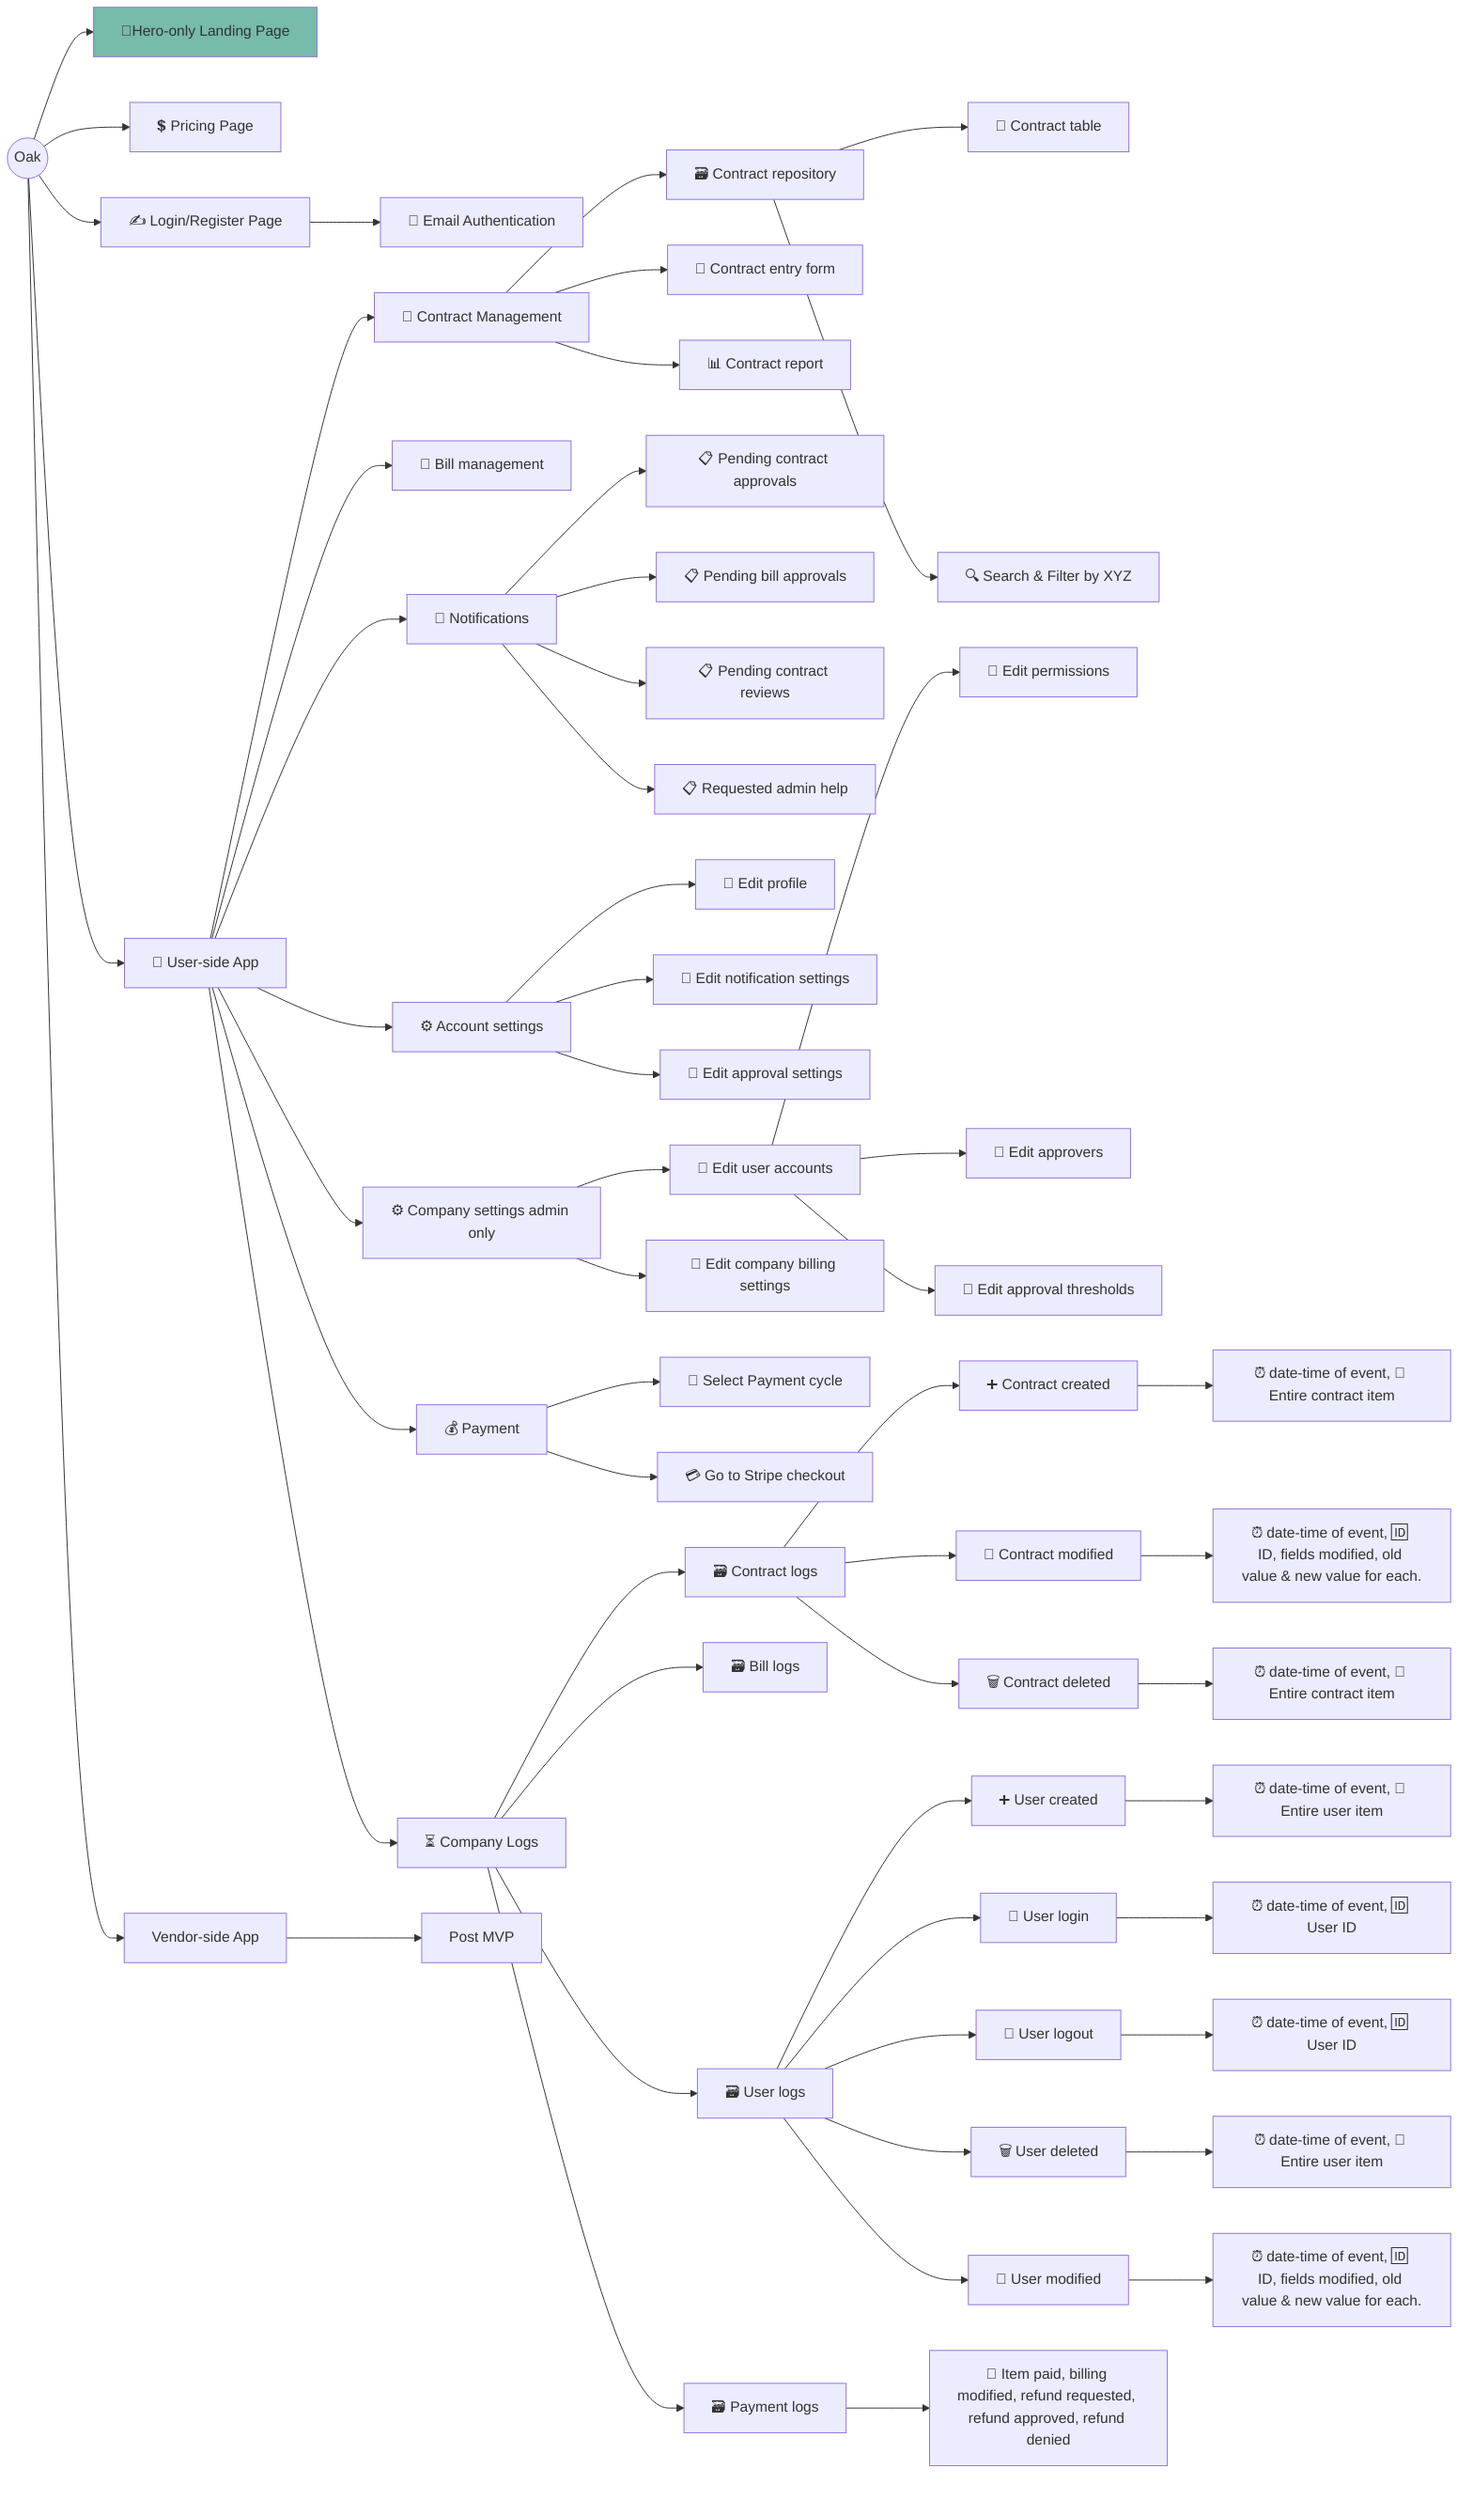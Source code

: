 graph LR
    A((Oak))
    A --> B["👋Hero-only Landing Page"]:::og
    A --> C["💲 Pricing Page"]
    A --> D["✍️ Login/Register Page"]
    D --> E["📧 Email Authentication"]
    A --> F["📱 User-side App"]
    F --> G["💼 Contract Management"]
    G --> H["🗃️ Contract repository"]
    H --> I["📑 Contract table"]
    H --> J["🔍 Search & Filter by XYZ"]
    G --> K["📝 Contract entry form"]
    G --> L["📊 Contract report"]
    F --> M["📝 Bill management"]
    F --> N["📩 Notifications"]
    N --> O["📋 Pending contract approvals"]
    N --> P["📋 Pending bill approvals"]
    N --> Q["📋 Pending contract reviews"]
    N --> R["📋 Requested admin help"]
    F --> S["⚙️ Account settings"]
    S --> T["📝 Edit profile"]
    S --> U["📝 Edit notification settings"]
    S --> V["📝 Edit approval settings"]
    F --> W["⚙️ Company settings admin only"]
    W --> X["📝 Edit user accounts"]
    X --> Y["📝 Edit permissions"]
    X --> Z["📝 Edit approvers"]
    X --> AA["📝 Edit approval thresholds"]
    W --> AB["📝 Edit company billing settings"]
    F --> AC["💰 Payment"]
    AC --> AD["🔄 Select Payment cycle"]
    AC --> AE["💳 Go to Stripe checkout"]
    F --> AF["⏳ Company Logs"]
    AF --> AG["🗃️ Contract logs"]
    AG --> AH["➕ Contract created"]
    AH --> AI["⏰ date-time of event, 📜 Entire contract item"]
    AG --> AJ["🔄 Contract modified"]
    AJ --> AK["⏰ date-time of event, 🆔 ID, fields modified, old value & new value for each."]
    AG --> AL["🗑️ Contract deleted"]
    AL --> AM["⏰ date-time of event, 📜 Entire contract item"]
    AF --> AN["🗃️ Bill logs"]
    AF --> AO["🗃️ User logs"]
    AO --> AP["➕ User created"]
    AP --> AQ["⏰ date-time of event, 📜 Entire user item"]
    AO --> AR["📲 User login"]
    AR --> AS["⏰ date-time of event, 🆔 User ID"]
    AO --> AT["🚪 User logout"]
    AT --> AU["⏰ date-time of event, 🆔 User ID"]
    AO --> AV["🗑️ User deleted"]
    AV --> AW["⏰ date-time of event, 📜 Entire user item"]
    AO --> AX["🔄 User modified"]
    AX --> AY["⏰ date-time of event, 🆔 ID, fields modified, old value & new value for each."]
    AF --> AZ["🗃️ Payment logs"]
    AZ --> BA["💸 Item paid, billing modified, refund requested, refund approved, refund denied"]
    A --> BB["Vendor-side App"]
    BB --> BC["Post MVP"]


    classDef taskForNazif fill:#559999
    classDef og fill:#77bbaa